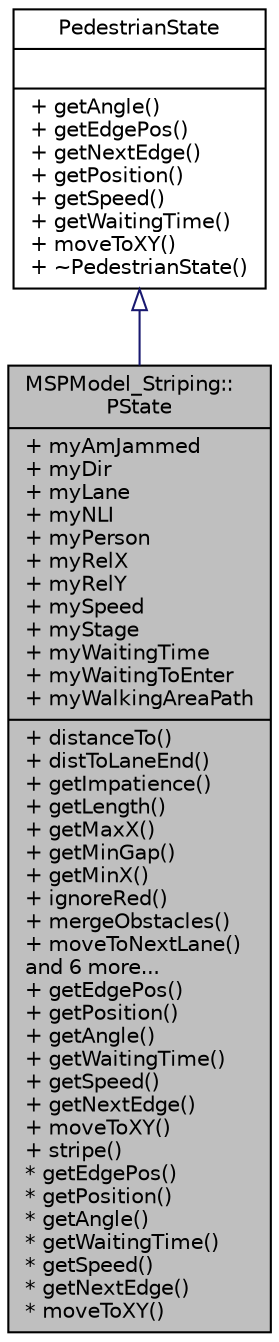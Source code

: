 digraph "MSPModel_Striping::PState"
{
  edge [fontname="Helvetica",fontsize="10",labelfontname="Helvetica",labelfontsize="10"];
  node [fontname="Helvetica",fontsize="10",shape=record];
  Node0 [label="{MSPModel_Striping::\lPState\n|+ myAmJammed\l+ myDir\l+ myLane\l+ myNLI\l+ myPerson\l+ myRelX\l+ myRelY\l+ mySpeed\l+ myStage\l+ myWaitingTime\l+ myWaitingToEnter\l+ myWalkingAreaPath\l|+ distanceTo()\l+ distToLaneEnd()\l+ getImpatience()\l+ getLength()\l+ getMaxX()\l+ getMinGap()\l+ getMinX()\l+ ignoreRed()\l+ mergeObstacles()\l+ moveToNextLane()\land 6 more...\l+ getEdgePos()\l+ getPosition()\l+ getAngle()\l+ getWaitingTime()\l+ getSpeed()\l+ getNextEdge()\l+ moveToXY()\l+ stripe()\l* getEdgePos()\l* getPosition()\l* getAngle()\l* getWaitingTime()\l* getSpeed()\l* getNextEdge()\l* moveToXY()\l}",height=0.2,width=0.4,color="black", fillcolor="grey75", style="filled", fontcolor="black"];
  Node1 -> Node0 [dir="back",color="midnightblue",fontsize="10",style="solid",arrowtail="onormal",fontname="Helvetica"];
  Node1 [label="{PedestrianState\n||+ getAngle()\l+ getEdgePos()\l+ getNextEdge()\l+ getPosition()\l+ getSpeed()\l+ getWaitingTime()\l+ moveToXY()\l+ ~PedestrianState()\l}",height=0.2,width=0.4,color="black", fillcolor="white", style="filled",URL="$d8/de4/class_pedestrian_state.html",tooltip="abstract base class for managing callbacks to retrieve various state information from the model ..."];
}
